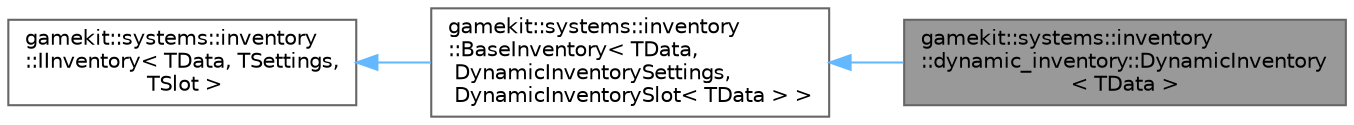 digraph "gamekit::systems::inventory::dynamic_inventory::DynamicInventory&lt; TData &gt;"
{
 // LATEX_PDF_SIZE
  bgcolor="transparent";
  edge [fontname=Helvetica,fontsize=10,labelfontname=Helvetica,labelfontsize=10];
  node [fontname=Helvetica,fontsize=10,shape=box,height=0.2,width=0.4];
  rankdir="LR";
  Node1 [id="Node000001",label="gamekit::systems::inventory\l::dynamic_inventory::DynamicInventory\l\< TData \>",height=0.2,width=0.4,color="gray40", fillcolor="grey60", style="filled", fontcolor="black",tooltip="Dynamic inventory class template."];
  Node2 -> Node1 [id="edge1_Node000001_Node000002",dir="back",color="steelblue1",style="solid",tooltip=" "];
  Node2 [id="Node000002",label="gamekit::systems::inventory\l::BaseInventory\< TData,\l DynamicInventorySettings,\l DynamicInventorySlot\< TData \> \>",height=0.2,width=0.4,color="gray40", fillcolor="white", style="filled",URL="$df/dbc/classgamekit_1_1systems_1_1inventory_1_1_base_inventory.html",tooltip=" "];
  Node3 -> Node2 [id="edge2_Node000002_Node000003",dir="back",color="steelblue1",style="solid",tooltip=" "];
  Node3 [id="Node000003",label="gamekit::systems::inventory\l::IInventory\< TData, TSettings,\l TSlot \>",height=0.2,width=0.4,color="gray40", fillcolor="white", style="filled",URL="$d2/d46/classgamekit_1_1systems_1_1inventory_1_1_i_inventory.html",tooltip="Interface for a generic inventory system."];
}
